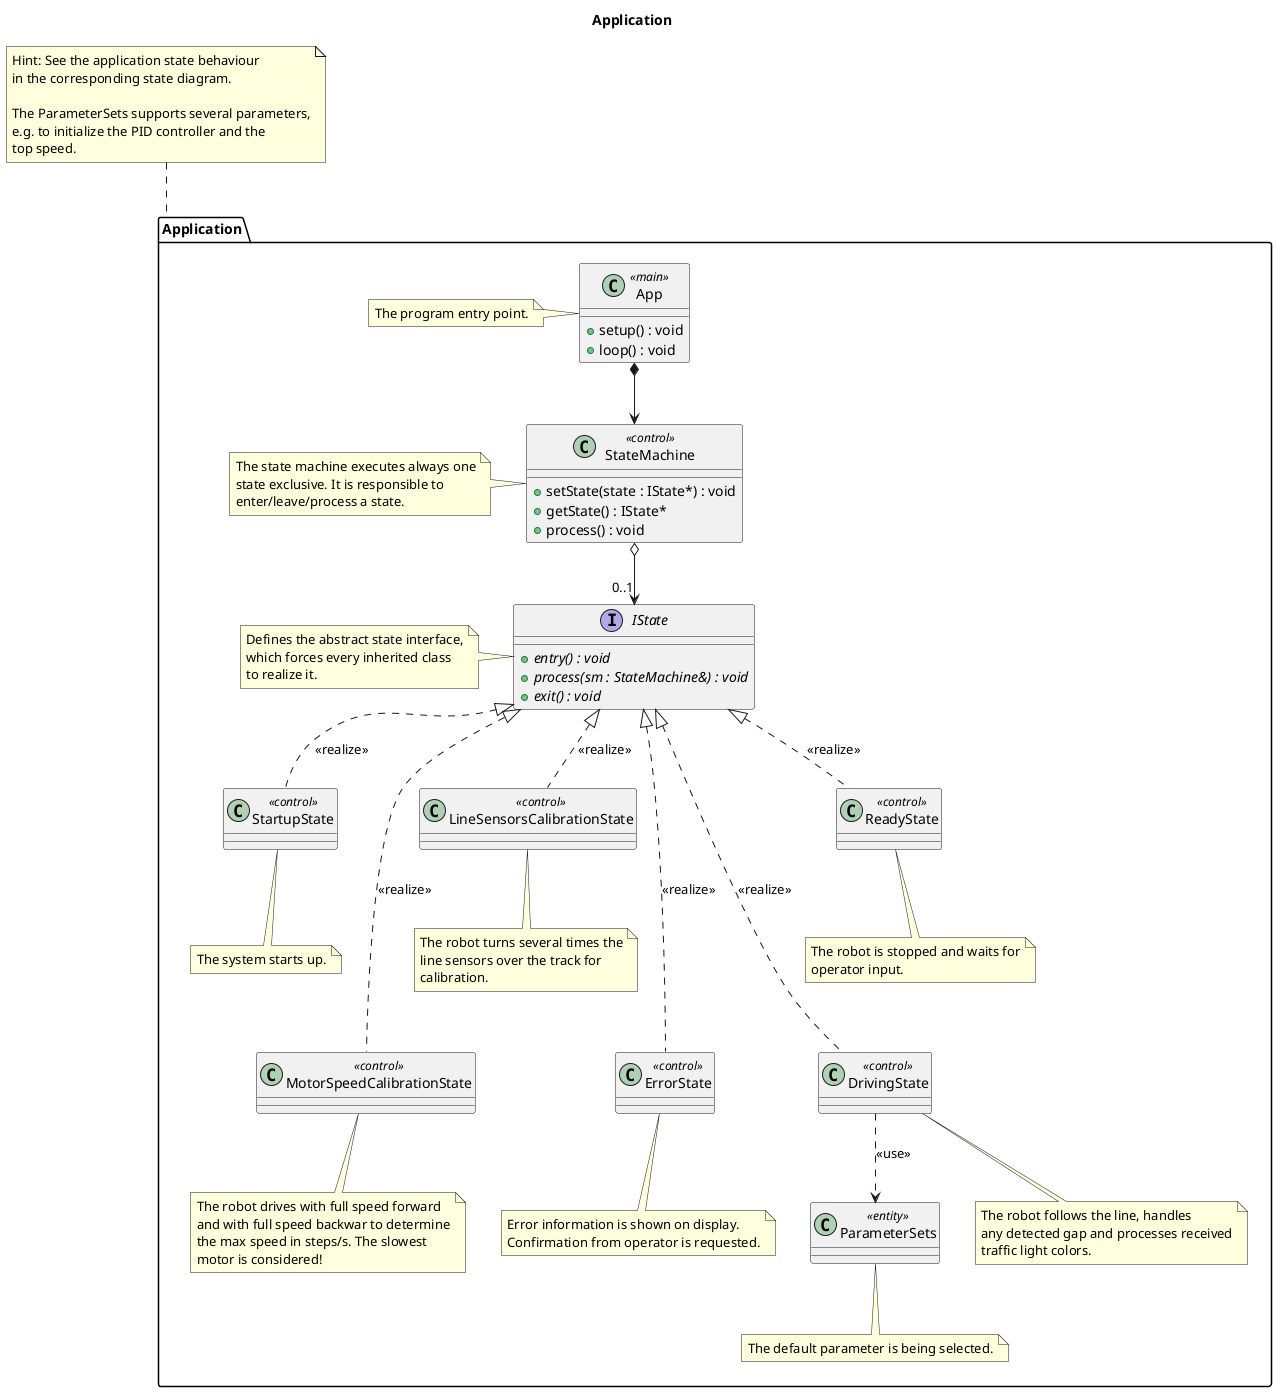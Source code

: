 @startuml

title Application

package "Application" as appLayer {

    class App <<main>> {
        + setup() : void
        + loop() : void
    }

    note left of App
        The program entry point.
    end note

    class StateMachine <<control>> {
        + setState(state : IState*) : void
        + getState() : IState*
        + process() : void
    }

    note left of StateMachine
        The state machine executes always one
        state exclusive. It is responsible to
        enter/leave/process a state.
    end note

    interface IState {
        + {abstract} entry() : void
        + {abstract} process(sm : StateMachine&) : void
        + {abstract} exit() : void
    }

    note left of IState
        Defines the abstract state interface,
        which forces every inherited class
        to realize it.
    end note

    class StartupState <<control>>
    class MotorSpeedCalibrationState <<control>>
    class LineSensorsCalibrationState <<control>>
    class ErrorState <<control>>
    class DrivingState <<control>>
    class ReadyState <<control>>

    class ParameterSets <<entity>>

    note bottom of ParameterSets
        The default parameter is being selected.
    end note

    note bottom of StartupState
        The system starts up.
    end note

    note bottom of MotorSpeedCalibrationState
        The robot drives with full speed forward
        and with full speed backwar to determine
        the max speed in steps/s. The slowest
        motor is considered!
    end note

    note bottom of LineSensorsCalibrationState
        The robot turns several times the
        line sensors over the track for
        calibration.
    end note

    note bottom of ErrorState
        Error information is shown on display.
        Confirmation from operator is requested.
    end note

    note bottom of DrivingState
        The robot follows the line, handles
        any detected gap and processes received
        traffic light colors.
    end note

    note bottom of ReadyState
        The robot is stopped and waits for
        operator input.
    end note

}

note top of  appLayer
    Hint: See the application state behaviour
    in the corresponding state diagram.

    The ParameterSets supports several parameters,
    e.g. to initialize the PID controller and the
    top speed.
end note

App *--> StateMachine

StateMachine o--> "0..1" IState

IState <|.. StartupState: <<realize>>
IState <|.... MotorSpeedCalibrationState: <<realize>>
IState <|.. LineSensorsCalibrationState: <<realize>>
IState <|.... ErrorState: <<realize>>
IState <|.. ReadyState: <<realize>>
IState <|.... DrivingState: <<realize>>

DrivingState ..> ParameterSets: <<use>>

@enduml